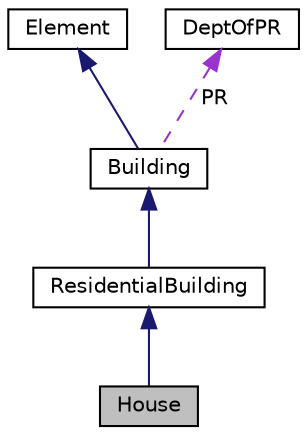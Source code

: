 digraph "House"
{
 // LATEX_PDF_SIZE
  edge [fontname="Helvetica",fontsize="10",labelfontname="Helvetica",labelfontsize="10"];
  node [fontname="Helvetica",fontsize="10",shape=record];
  Node1 [label="House",height=0.2,width=0.4,color="black", fillcolor="grey75", style="filled", fontcolor="black",tooltip="Represents a residential house with specific attributes and behavior."];
  Node2 -> Node1 [dir="back",color="midnightblue",fontsize="10",style="solid",fontname="Helvetica"];
  Node2 [label="ResidentialBuilding",height=0.2,width=0.4,color="black", fillcolor="white", style="filled",URL="$classResidentialBuilding.html",tooltip="Abstract base class for residential buildings."];
  Node3 -> Node2 [dir="back",color="midnightblue",fontsize="10",style="solid",fontname="Helvetica"];
  Node3 [label="Building",height=0.2,width=0.4,color="black", fillcolor="white", style="filled",URL="$classBuilding.html",tooltip="Base class for all types of buildings."];
  Node4 -> Node3 [dir="back",color="midnightblue",fontsize="10",style="solid",fontname="Helvetica"];
  Node4 [label="Element",height=0.2,width=0.4,color="black", fillcolor="white", style="filled",URL="$classElement.html",tooltip="Base class for elements that accept a visitor."];
  Node5 -> Node3 [dir="back",color="darkorchid3",fontsize="10",style="dashed",label=" PR" ,fontname="Helvetica"];
  Node5 [label="DeptOfPR",height=0.2,width=0.4,color="black", fillcolor="white", style="filled",URL="$classDeptOfPR.html",tooltip="Manages the public relations aspect of the city system, observing buildings and citizens,..."];
}
